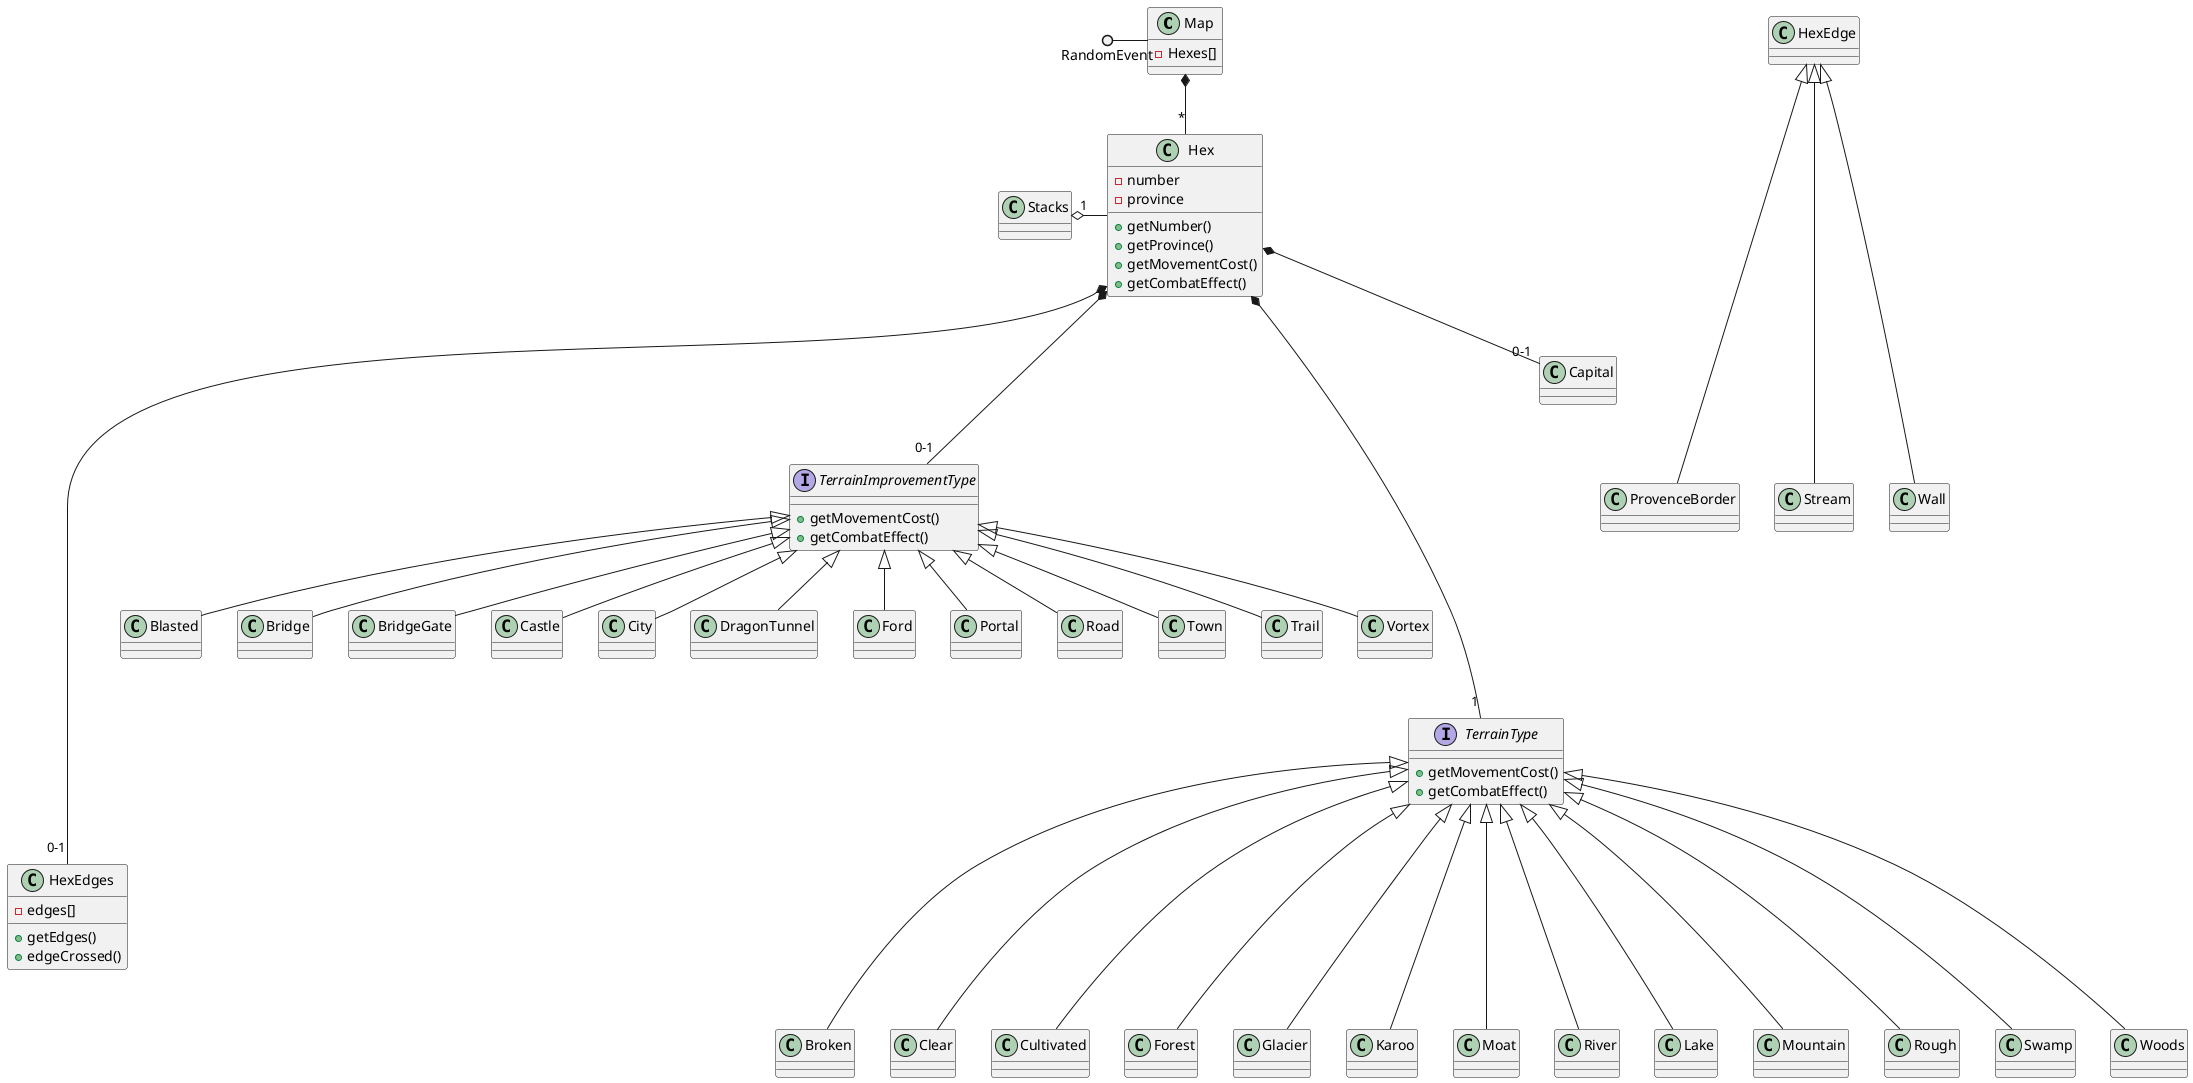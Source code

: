 @startuml
class Map {
-Hexes[]

}

class Hex {
-number
-province
+getNumber()
+getProvince()
+getMovementCost()
+getCombatEffect()
}

class HexEdges {
-edges[]
+getEdges()
+edgeCrossed()
}

interface TerrainImprovementType {
+getMovementCost()
+getCombatEffect()
}

interface TerrainType {
+getMovementCost()
+getCombatEffect()
}

class Blasted
class Bridge
class BridgeGate
class Broken
class Capital
class Castle
class City
class Clear
class Cultivated
class DragonTunnel
class Ford
class Forest
class Glacier
class Karoo
class Moat
class River
class Lake
class Mountain
class Portal
class ProvenceBorder
class Road
class Rough
class Stream
class Swamp
class Town
class Trail
class Vortex
class Wall
class Woods

RandomEvent ()- Map


Map *-- "*" Hex
Stacks "1" o- Hex


Hex *----- "1" TerrainType
Hex *--- "0-1" TerrainImprovementType
Hex *-- "0-1" Capital 
Hex *------ "0-1" HexEdges 

TerrainImprovementType <|-- Blasted
TerrainImprovementType <|-- Bridge
TerrainImprovementType <|-- BridgeGate
TerrainImprovementType <|-- Castle
TerrainImprovementType <|-- City
TerrainImprovementType <|-- DragonTunnel
TerrainImprovementType <|-- Ford
TerrainImprovementType <|-- Portal
TerrainImprovementType <|-- Road
TerrainImprovementType <|-- Town
TerrainImprovementType <|-- Trail
TerrainImprovementType <|-- Vortex

TerrainType <|--- Broken
TerrainType <|--- Clear
TerrainType <|--- Cultivated
TerrainType <|--- Forest
TerrainType <|--- Glacier
TerrainType <|--- Karoo
TerrainType <|--- River
TerrainType <|--- Lake
TerrainType <|--- Moat
TerrainType <|--- Mountain
TerrainType <|--- Rough
TerrainType <|--- Swamp
TerrainType <|--- Woods

HexEdge <|---- ProvenceBorder
HexEdge <|---- Stream
HexEdge <|---- Wall



@enduml